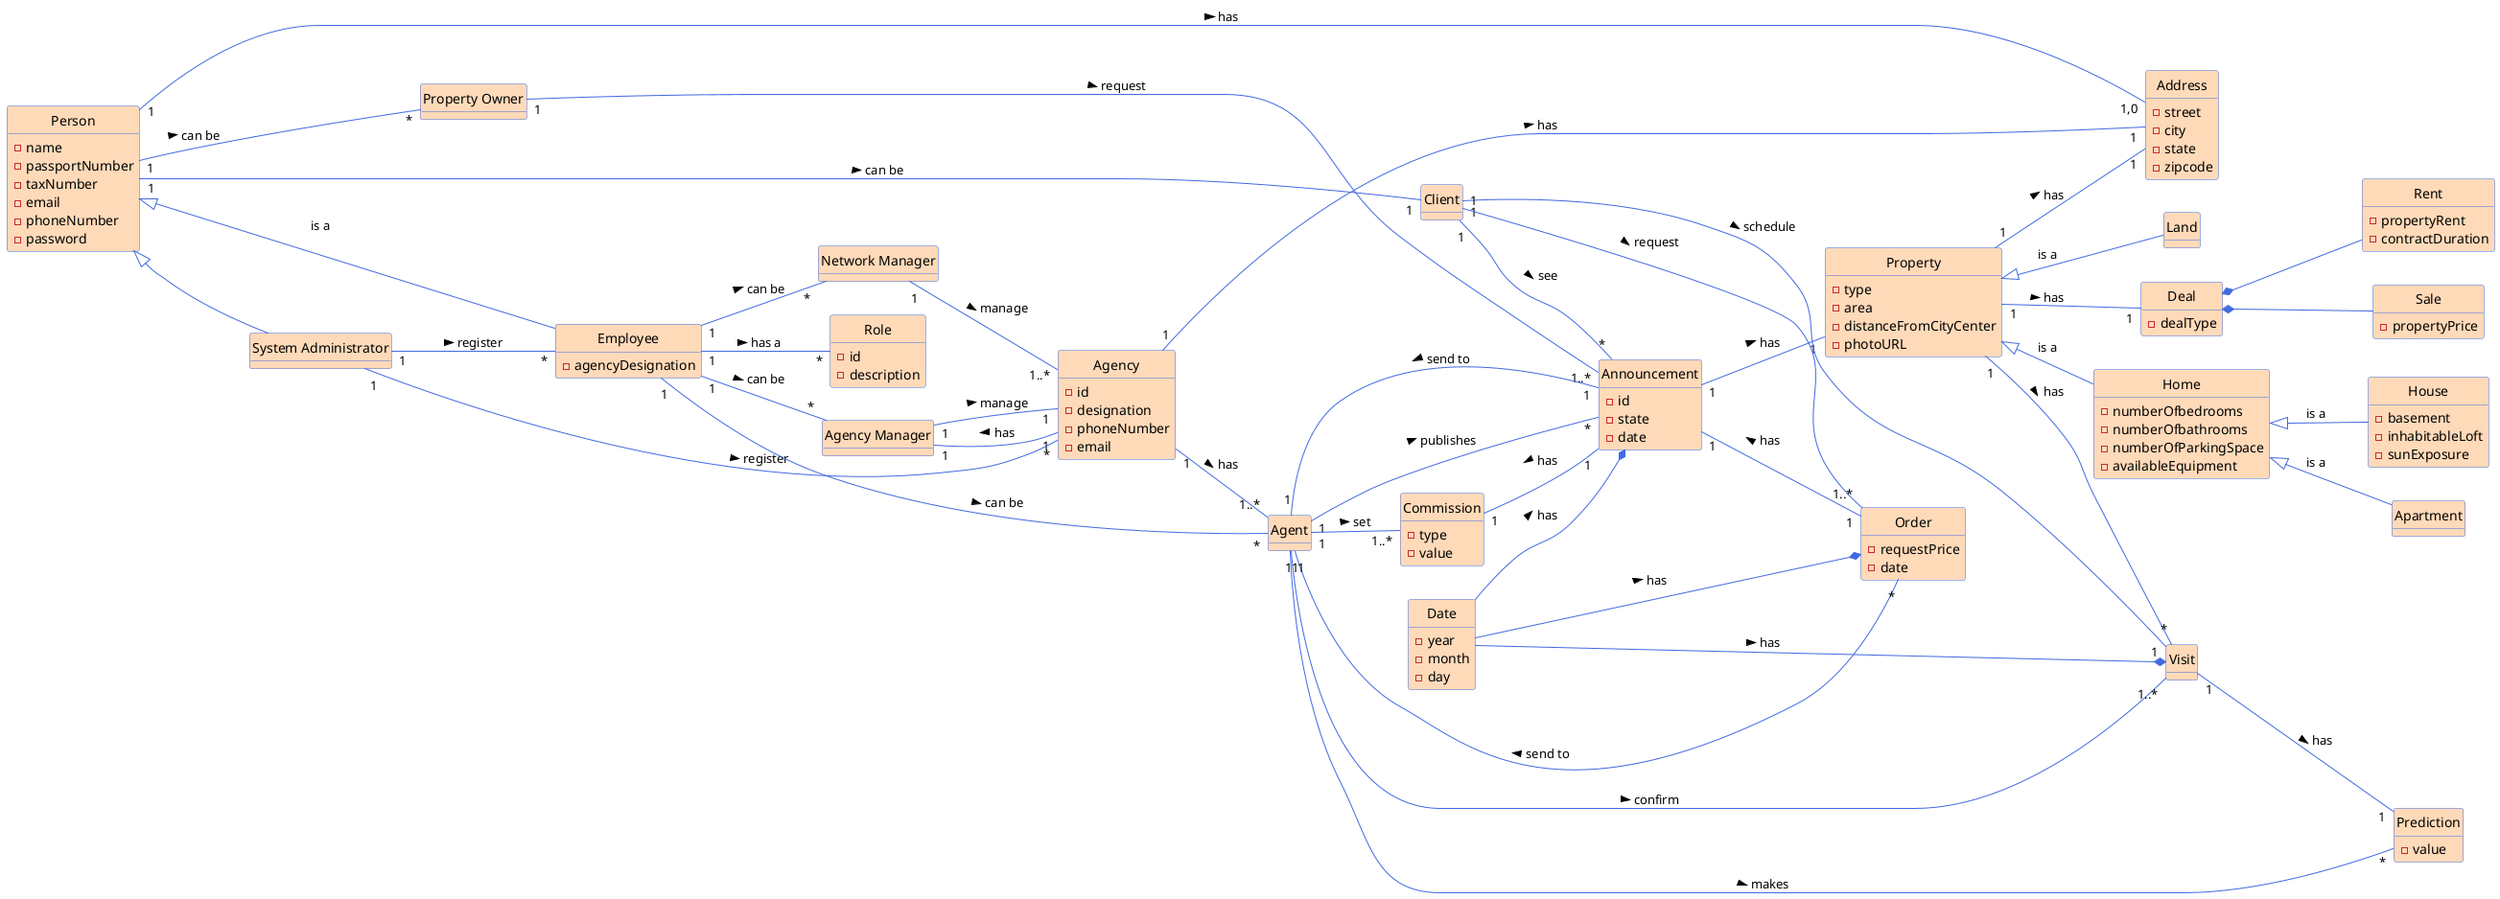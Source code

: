 @startuml
'skinparam monochrome true
skinparam packageStyle rectangle
skinparam shadowing false
'skinparam linetype ortho
left to right direction
'skinparam classAttributeIconSize 0
hide circle
hide methods
'---------File styling---------
skinparam class {
    BackgroundColor PeachPuff
    ArrowColor RoyalBlue
    BorderColor RoyalBlue
}
'------------|Actors|----------------
'|Persons|
class Person {
    - name
    - passportNumber
    - taxNumber
    - email
    - phoneNumber
    - password
}
'|Employees|
class Employee {
    - agencyDesignation
}
class Agent{

}
class "Agency Manager" as AM{

}

class "System Administrator" as SA{

}
class "Network Manager" as NM{

}
'|Clients|
class "Property Owner" as PO {

}

class Property{
    - type
    - area 
    - distanceFromCityCenter
    - photoURL

}
class Home {
    - numberOfbedrooms
    - numberOfbathrooms
    - numberOfParkingSpace
    - availableEquipment
}
class Land{

}
class Apartment{

}
class House{
    - basement
    - inhabitableLoft
    - sunExposure
}
class Announcement{
    - id 
    - state   
    - date
}
class Agency{
    - id 
    - designation
    - phoneNumber
    - email
}
class Visit{

}
class Commission {
    -type
    -value
}

class Prediction {
    -value
}

class Order {
    - requestPrice
    - date
}
class Address{
    -street 
    -city 
    -state 
    -zipcode
}
class Role{
    -id
    -description
}
class Deal{
    - dealType
}
class Sale{
    - propertyPrice
}
class Rent{
    - propertyRent
    - contractDuration
}
class Date {
    - year
    - month
    - day
}
'-------------------connections------------------
'Property Owner
PO "1" -- "1..*" Announcement : request >
'Announcement
Announcement "1" -- "1" Property : has >
Announcement "1" -- "1" Agent : send to >

'Agency
Agency "1" -- "1..*" Agent : has >
Agency "1" -- "1" AM : has > 
Agency "1" -- "1" Address : has >

'System Administrator
SA "1" -- "*" Employee : register >
SA "1" -- "*" Agency : register >

'Agent
Commission "1" -- "1" Announcement : has <
Agent "1" -- "1..*" Commission : set >
Agent "1" -- "1..*" Visit : confirm >
Agent "1" -- "*" Announcement : publishes >
Agent "1" -- "*" Prediction : makes >
Agent "1" -- "*" Order : send to  <


'Employee
Employee "1" -- "*" Agent : can be >
Employee "1" -- "*" AM : can be  >
Employee "1" -- "*" NM : can be >
Employee "1" -- "*" Role : has a >


'Person
Person "1" -- "*" PO : can be >
Person "1" -- "1" Client : can be >
Person "1" -- "1,0" Address : has >
'Agency Manager
AM "1" -- "1" Agency : manage >

'Network Manager
NM "1" -- "1..*" Agency : manage >

'Client
Client "1" -- "1" Visit : schedule >
Client "1" -- "*" Announcement : see >
Client "1" -- "1..*" Order : request >

'Property
Property "1" -- "*" Visit : has >
Property "1" -- "1" Address : has >

'Visit
Visit "1" -- "1" Prediction : has >

'Announcement
Announcement "1" -- "1" Order : has <
Property "1" -- "1" Deal : has >

'Date
Date --* Visit : has >
Date --* Announcement : has >
Date --* Order : has >

'Deal
Deal *-- Sale 
Deal *-- Rent
'--------------------heritage--------------------
.Property <|-- .Land : is a 
.Property <|-- .Home : is a
.Home <|-- .Apartment : is a
.Home <|-- .House : is a

.Person <|-- .Employee : is a
.Person <|-- .SA

@enduml